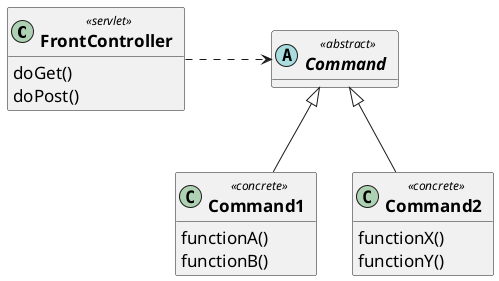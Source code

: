 @startuml

skinparam Class {
    FontStyle bold
    FontSize 15
    AttributeFontSize 17
    AttributeFontName Ubuntu Mono
}

class " FrontController  " as FC <<servlet>> {
    doGet()
    doPost()
}

abstract class " Command  " as CMD <<abstract>>

class " Command1  " <<concrete>> extends CMD {
    functionA()
    functionB()
}

class " Command2  " <<concrete>> extends CMD {
    functionX()
    functionY()
}

FC .right.> CMD : "               "

hide fields

@enduml
